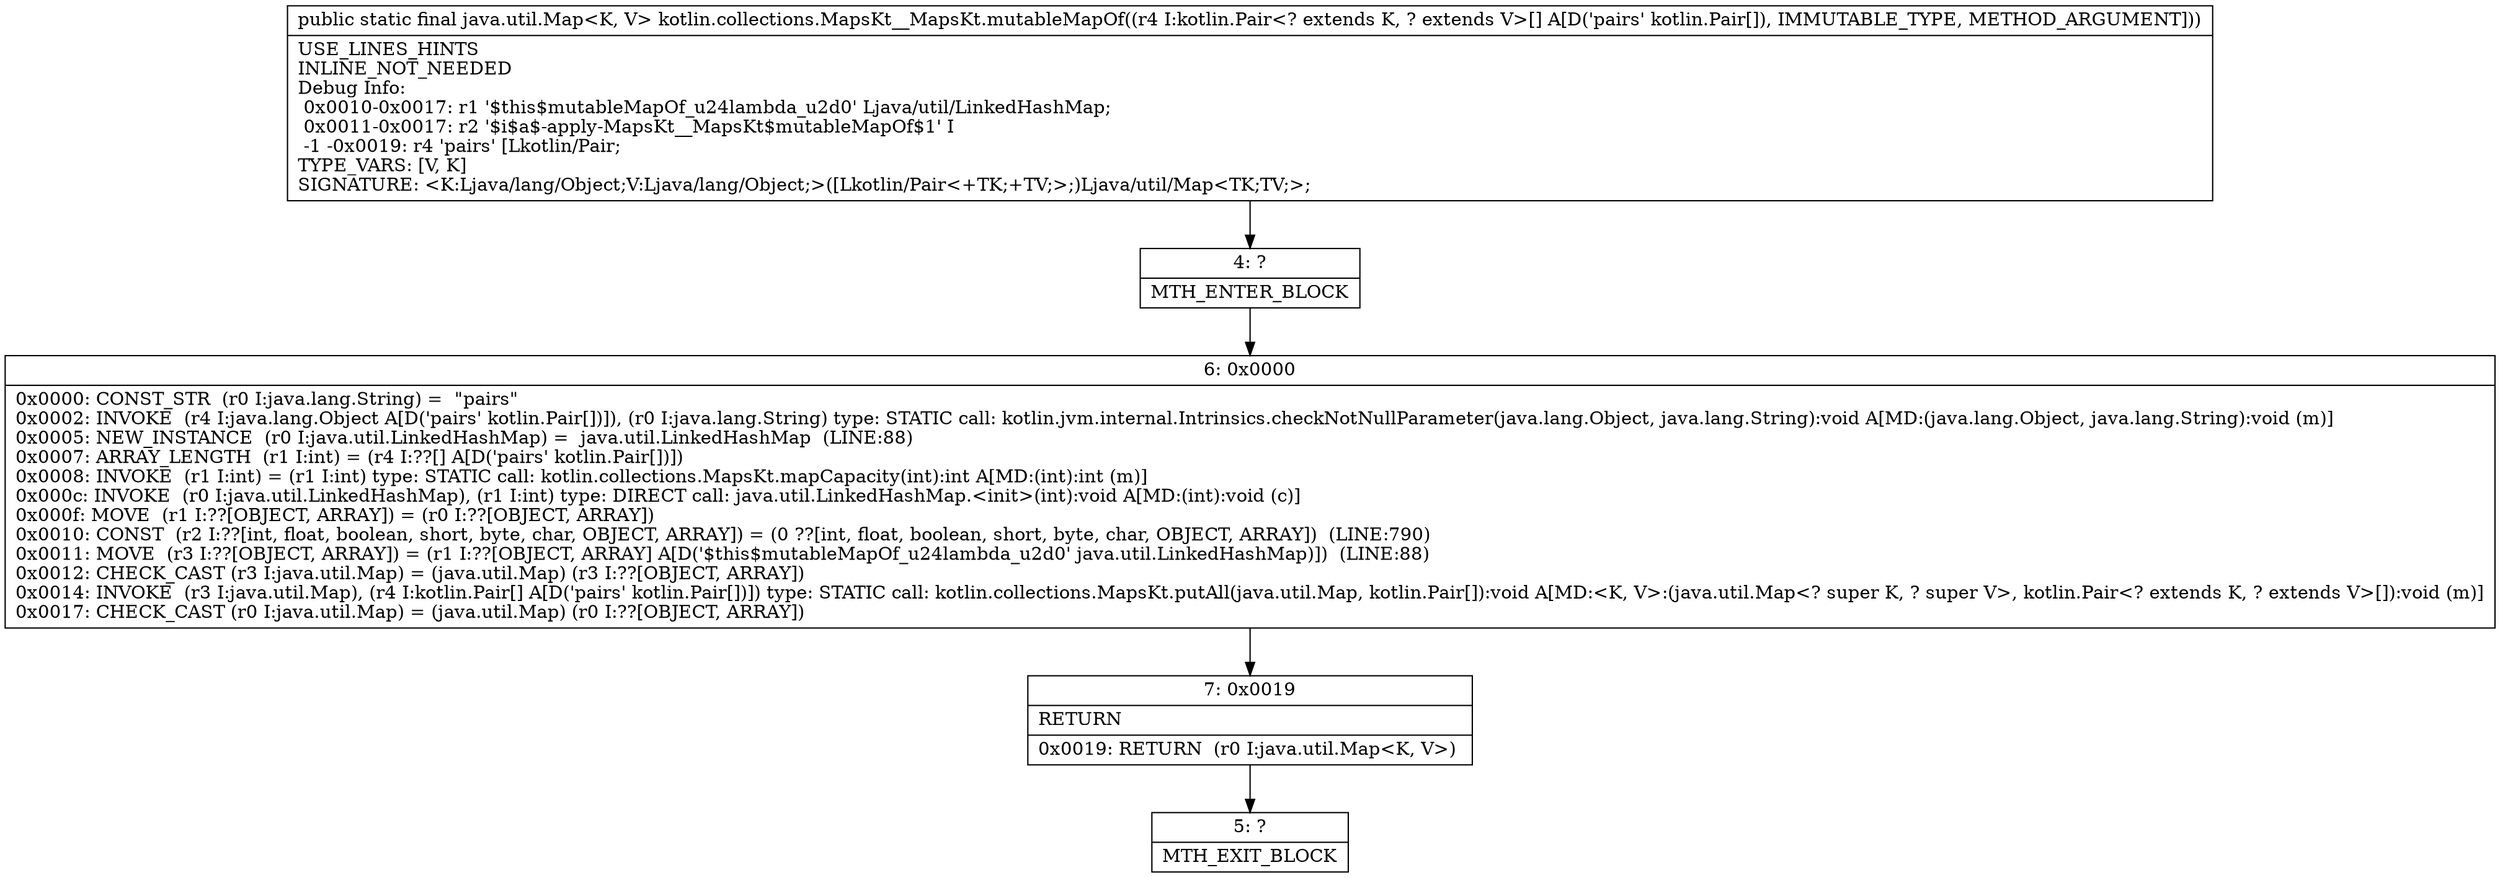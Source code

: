 digraph "CFG forkotlin.collections.MapsKt__MapsKt.mutableMapOf([Lkotlin\/Pair;)Ljava\/util\/Map;" {
Node_4 [shape=record,label="{4\:\ ?|MTH_ENTER_BLOCK\l}"];
Node_6 [shape=record,label="{6\:\ 0x0000|0x0000: CONST_STR  (r0 I:java.lang.String) =  \"pairs\" \l0x0002: INVOKE  (r4 I:java.lang.Object A[D('pairs' kotlin.Pair[])]), (r0 I:java.lang.String) type: STATIC call: kotlin.jvm.internal.Intrinsics.checkNotNullParameter(java.lang.Object, java.lang.String):void A[MD:(java.lang.Object, java.lang.String):void (m)]\l0x0005: NEW_INSTANCE  (r0 I:java.util.LinkedHashMap) =  java.util.LinkedHashMap  (LINE:88)\l0x0007: ARRAY_LENGTH  (r1 I:int) = (r4 I:??[] A[D('pairs' kotlin.Pair[])]) \l0x0008: INVOKE  (r1 I:int) = (r1 I:int) type: STATIC call: kotlin.collections.MapsKt.mapCapacity(int):int A[MD:(int):int (m)]\l0x000c: INVOKE  (r0 I:java.util.LinkedHashMap), (r1 I:int) type: DIRECT call: java.util.LinkedHashMap.\<init\>(int):void A[MD:(int):void (c)]\l0x000f: MOVE  (r1 I:??[OBJECT, ARRAY]) = (r0 I:??[OBJECT, ARRAY]) \l0x0010: CONST  (r2 I:??[int, float, boolean, short, byte, char, OBJECT, ARRAY]) = (0 ??[int, float, boolean, short, byte, char, OBJECT, ARRAY])  (LINE:790)\l0x0011: MOVE  (r3 I:??[OBJECT, ARRAY]) = (r1 I:??[OBJECT, ARRAY] A[D('$this$mutableMapOf_u24lambda_u2d0' java.util.LinkedHashMap)])  (LINE:88)\l0x0012: CHECK_CAST (r3 I:java.util.Map) = (java.util.Map) (r3 I:??[OBJECT, ARRAY]) \l0x0014: INVOKE  (r3 I:java.util.Map), (r4 I:kotlin.Pair[] A[D('pairs' kotlin.Pair[])]) type: STATIC call: kotlin.collections.MapsKt.putAll(java.util.Map, kotlin.Pair[]):void A[MD:\<K, V\>:(java.util.Map\<? super K, ? super V\>, kotlin.Pair\<? extends K, ? extends V\>[]):void (m)]\l0x0017: CHECK_CAST (r0 I:java.util.Map) = (java.util.Map) (r0 I:??[OBJECT, ARRAY]) \l}"];
Node_7 [shape=record,label="{7\:\ 0x0019|RETURN\l|0x0019: RETURN  (r0 I:java.util.Map\<K, V\>) \l}"];
Node_5 [shape=record,label="{5\:\ ?|MTH_EXIT_BLOCK\l}"];
MethodNode[shape=record,label="{public static final java.util.Map\<K, V\> kotlin.collections.MapsKt__MapsKt.mutableMapOf((r4 I:kotlin.Pair\<? extends K, ? extends V\>[] A[D('pairs' kotlin.Pair[]), IMMUTABLE_TYPE, METHOD_ARGUMENT]))  | USE_LINES_HINTS\lINLINE_NOT_NEEDED\lDebug Info:\l  0x0010\-0x0017: r1 '$this$mutableMapOf_u24lambda_u2d0' Ljava\/util\/LinkedHashMap;\l  0x0011\-0x0017: r2 '$i$a$\-apply\-MapsKt__MapsKt$mutableMapOf$1' I\l  \-1 \-0x0019: r4 'pairs' [Lkotlin\/Pair;\lTYPE_VARS: [V, K]\lSIGNATURE: \<K:Ljava\/lang\/Object;V:Ljava\/lang\/Object;\>([Lkotlin\/Pair\<+TK;+TV;\>;)Ljava\/util\/Map\<TK;TV;\>;\l}"];
MethodNode -> Node_4;Node_4 -> Node_6;
Node_6 -> Node_7;
Node_7 -> Node_5;
}

